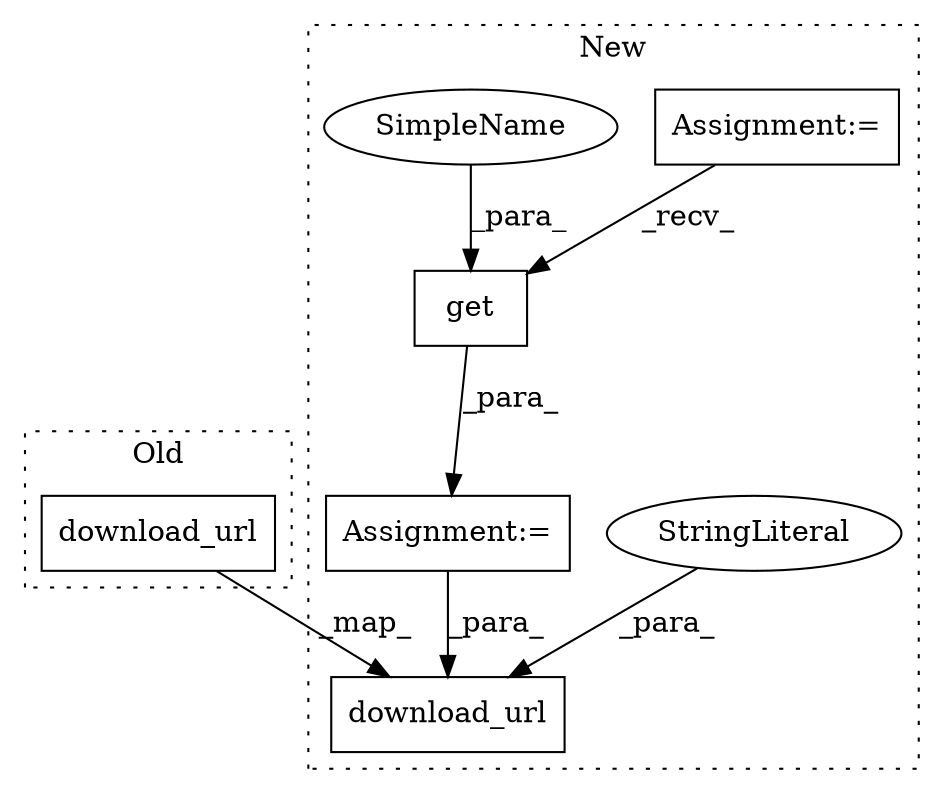 digraph G {
subgraph cluster0 {
1 [label="download_url" a="32" s="2876,2897" l="13,1" shape="box"];
label = "Old";
style="dotted";
}
subgraph cluster1 {
2 [label="download_url" a="32" s="3116,3152" l="13,1" shape="box"];
3 [label="get" a="32" s="3091,3103" l="4,1" shape="box"];
4 [label="Assignment:=" a="7" s="2209" l="10" shape="box"];
5 [label="Assignment:=" a="7" s="3079" l="1" shape="box"];
6 [label="StringLiteral" a="45" s="3147" l="5" shape="ellipse"];
7 [label="SimpleName" a="42" s="3095" l="3" shape="ellipse"];
label = "New";
style="dotted";
}
1 -> 2 [label="_map_"];
3 -> 5 [label="_para_"];
4 -> 3 [label="_recv_"];
5 -> 2 [label="_para_"];
6 -> 2 [label="_para_"];
7 -> 3 [label="_para_"];
}